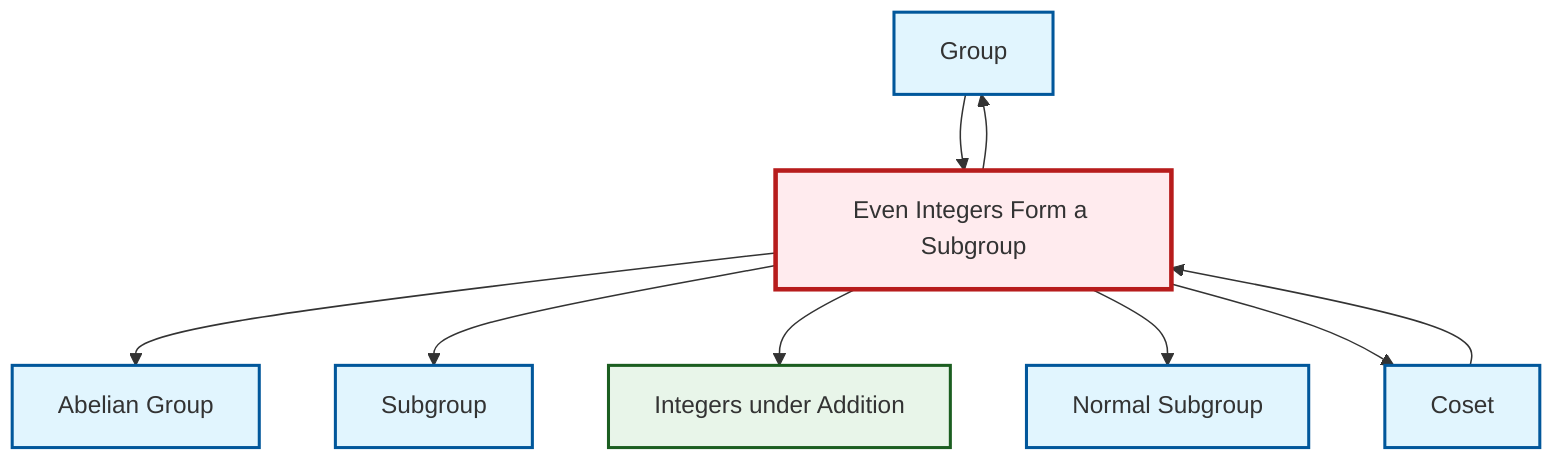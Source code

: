 graph TD
    classDef definition fill:#e1f5fe,stroke:#01579b,stroke-width:2px
    classDef theorem fill:#f3e5f5,stroke:#4a148c,stroke-width:2px
    classDef axiom fill:#fff3e0,stroke:#e65100,stroke-width:2px
    classDef example fill:#e8f5e9,stroke:#1b5e20,stroke-width:2px
    classDef current fill:#ffebee,stroke:#b71c1c,stroke-width:3px
    ex-integers-addition["Integers under Addition"]:::example
    def-normal-subgroup["Normal Subgroup"]:::definition
    def-subgroup["Subgroup"]:::definition
    def-abelian-group["Abelian Group"]:::definition
    def-group["Group"]:::definition
    ex-even-integers-subgroup["Even Integers Form a Subgroup"]:::example
    def-coset["Coset"]:::definition
    ex-even-integers-subgroup --> def-abelian-group
    ex-even-integers-subgroup --> def-subgroup
    ex-even-integers-subgroup --> ex-integers-addition
    ex-even-integers-subgroup --> def-normal-subgroup
    ex-even-integers-subgroup --> def-group
    ex-even-integers-subgroup --> def-coset
    def-group --> ex-even-integers-subgroup
    def-coset --> ex-even-integers-subgroup
    class ex-even-integers-subgroup current